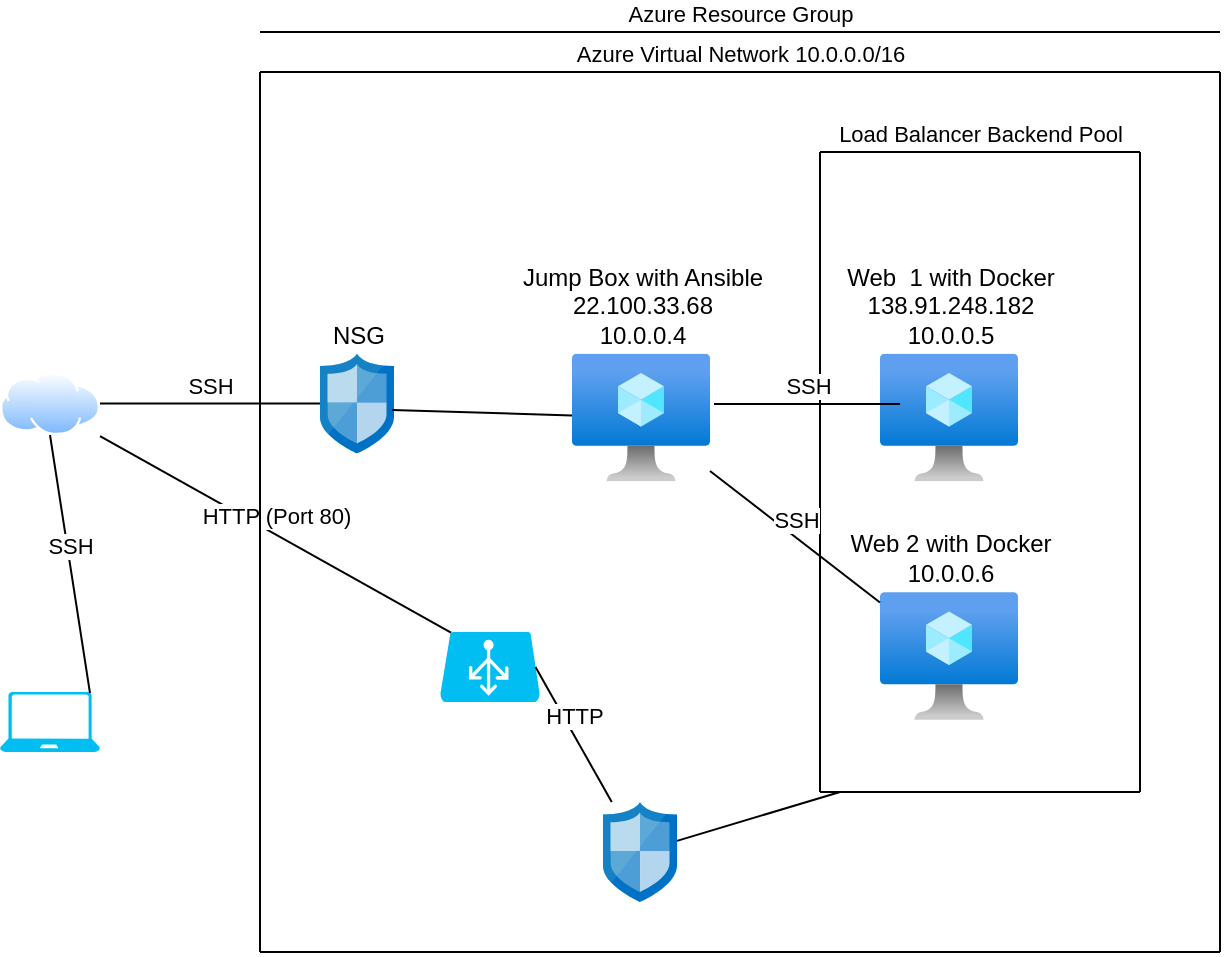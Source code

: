 <mxfile version="14.9.4" type="device"><diagram id="v67c2aIJpX3areX62sEH" name="Page-1"><mxGraphModel dx="1422" dy="737" grid="1" gridSize="10" guides="1" tooltips="1" connect="1" arrows="1" fold="1" page="1" pageScale="1" pageWidth="850" pageHeight="1100" math="0" shadow="0"><root><mxCell id="0"/><mxCell id="1" parent="0"/><mxCell id="EKjsdUcPPmTSiEaKdbTe-1" value="" style="verticalLabelPosition=bottom;html=1;verticalAlign=top;align=center;strokeColor=none;fillColor=#00BEF2;shape=mxgraph.azure.laptop;pointerEvents=1;" vertex="1" parent="1"><mxGeometry x="70" y="350" width="50" height="30" as="geometry"/></mxCell><mxCell id="EKjsdUcPPmTSiEaKdbTe-2" value="" style="aspect=fixed;perimeter=ellipsePerimeter;html=1;align=center;shadow=0;dashed=0;spacingTop=3;image;image=img/lib/active_directory/internet_cloud.svg;" vertex="1" parent="1"><mxGeometry x="70" y="190" width="50" height="31.5" as="geometry"/></mxCell><mxCell id="EKjsdUcPPmTSiEaKdbTe-3" value="NSG" style="aspect=fixed;html=1;points=[];align=center;image;fontSize=12;image=img/lib/mscae/Network_Security_Groups_Classic.svg;labelPosition=center;verticalLabelPosition=top;verticalAlign=bottom;" vertex="1" parent="1"><mxGeometry x="230" y="180.75" width="37" height="50" as="geometry"/></mxCell><mxCell id="EKjsdUcPPmTSiEaKdbTe-4" value="Jump Box with Ansible&lt;br&gt;22.100.33.68&lt;br&gt;10.0.0.4" style="aspect=fixed;html=1;points=[];align=center;image;fontSize=12;image=img/lib/azure2/compute/Virtual_Machine.svg;labelPosition=center;verticalLabelPosition=top;verticalAlign=bottom;" vertex="1" parent="1"><mxGeometry x="356" y="180.75" width="69" height="64" as="geometry"/></mxCell><mxCell id="EKjsdUcPPmTSiEaKdbTe-5" value="Web&amp;nbsp; 1 with Docker&lt;br&gt;138.91.248.182&lt;br&gt;10.0.0.5&lt;br&gt;" style="aspect=fixed;html=1;points=[];align=center;image;fontSize=12;image=img/lib/azure2/compute/Virtual_Machine.svg;labelPosition=center;verticalLabelPosition=top;verticalAlign=bottom;" vertex="1" parent="1"><mxGeometry x="510" y="180.75" width="69" height="64" as="geometry"/></mxCell><mxCell id="EKjsdUcPPmTSiEaKdbTe-6" value="Web 2 with Docker&lt;br&gt;10.0.0.6" style="aspect=fixed;html=1;points=[];align=center;image;fontSize=12;image=img/lib/azure2/compute/Virtual_Machine.svg;labelPosition=center;verticalLabelPosition=top;verticalAlign=bottom;" vertex="1" parent="1"><mxGeometry x="510" y="300" width="69" height="64" as="geometry"/></mxCell><mxCell id="EKjsdUcPPmTSiEaKdbTe-9" value="" style="endArrow=none;html=1;" edge="1" parent="1"><mxGeometry width="50" height="50" relative="1" as="geometry"><mxPoint x="480" y="400" as="sourcePoint"/><mxPoint x="480" y="80" as="targetPoint"/></mxGeometry></mxCell><mxCell id="EKjsdUcPPmTSiEaKdbTe-10" value="Load Balancer Backend Pool" style="endArrow=none;html=1;labelPosition=center;verticalLabelPosition=top;align=center;verticalAlign=bottom;" edge="1" parent="1"><mxGeometry width="50" height="50" relative="1" as="geometry"><mxPoint x="480" y="80" as="sourcePoint"/><mxPoint x="640" y="80" as="targetPoint"/></mxGeometry></mxCell><mxCell id="EKjsdUcPPmTSiEaKdbTe-11" value="" style="endArrow=none;html=1;" edge="1" parent="1"><mxGeometry width="50" height="50" relative="1" as="geometry"><mxPoint x="640" y="400" as="sourcePoint"/><mxPoint x="640" y="80" as="targetPoint"/></mxGeometry></mxCell><mxCell id="EKjsdUcPPmTSiEaKdbTe-12" value="" style="endArrow=none;html=1;" edge="1" parent="1"><mxGeometry width="50" height="50" relative="1" as="geometry"><mxPoint x="480" y="400" as="sourcePoint"/><mxPoint x="640" y="400" as="targetPoint"/></mxGeometry></mxCell><mxCell id="EKjsdUcPPmTSiEaKdbTe-13" value="SSH" style="endArrow=none;html=1;exitX=0.9;exitY=0.02;exitDx=0;exitDy=0;entryX=0.5;entryY=1;entryDx=0;entryDy=0;exitPerimeter=0;labelPosition=center;verticalLabelPosition=top;align=center;verticalAlign=bottom;" edge="1" parent="1" source="EKjsdUcPPmTSiEaKdbTe-1" target="EKjsdUcPPmTSiEaKdbTe-2"><mxGeometry width="50" height="50" relative="1" as="geometry"><mxPoint x="400" y="320" as="sourcePoint"/><mxPoint x="450" y="270" as="targetPoint"/></mxGeometry></mxCell><mxCell id="EKjsdUcPPmTSiEaKdbTe-15" value="SSH" style="endArrow=none;html=1;exitX=1.029;exitY=0.395;exitDx=0;exitDy=0;exitPerimeter=0;entryX=0.145;entryY=0.395;entryDx=0;entryDy=0;entryPerimeter=0;labelPosition=center;verticalLabelPosition=top;align=center;verticalAlign=bottom;" edge="1" parent="1" source="EKjsdUcPPmTSiEaKdbTe-4" target="EKjsdUcPPmTSiEaKdbTe-5"><mxGeometry width="50" height="50" relative="1" as="geometry"><mxPoint x="400" y="320" as="sourcePoint"/><mxPoint x="450" y="270" as="targetPoint"/></mxGeometry></mxCell><mxCell id="EKjsdUcPPmTSiEaKdbTe-16" value="SSH" style="endArrow=none;html=1;labelPosition=center;verticalLabelPosition=top;align=center;verticalAlign=bottom;" edge="1" parent="1" source="EKjsdUcPPmTSiEaKdbTe-4" target="EKjsdUcPPmTSiEaKdbTe-6"><mxGeometry width="50" height="50" relative="1" as="geometry"><mxPoint x="400" y="320" as="sourcePoint"/><mxPoint x="450" y="270" as="targetPoint"/></mxGeometry></mxCell><mxCell id="EKjsdUcPPmTSiEaKdbTe-17" value="SSH" style="endArrow=none;html=1;exitX=1;exitY=0.5;exitDx=0;exitDy=0;labelPosition=center;verticalLabelPosition=top;align=center;verticalAlign=bottom;" edge="1" parent="1" source="EKjsdUcPPmTSiEaKdbTe-2" target="EKjsdUcPPmTSiEaKdbTe-3"><mxGeometry width="50" height="50" relative="1" as="geometry"><mxPoint x="400" y="320" as="sourcePoint"/><mxPoint x="450" y="270" as="targetPoint"/></mxGeometry></mxCell><mxCell id="EKjsdUcPPmTSiEaKdbTe-18" value="" style="verticalLabelPosition=bottom;html=1;verticalAlign=top;align=center;strokeColor=none;fillColor=#00BEF2;shape=mxgraph.azure.azure_load_balancer;" vertex="1" parent="1"><mxGeometry x="290" y="320" width="50" height="35" as="geometry"/></mxCell><mxCell id="EKjsdUcPPmTSiEaKdbTe-19" value="HTTP (Port 80)" style="endArrow=none;html=1;exitX=1;exitY=1.016;exitDx=0;exitDy=0;exitPerimeter=0;entryX=0.11;entryY=0.01;entryDx=0;entryDy=0;entryPerimeter=0;labelPosition=center;verticalLabelPosition=top;align=center;verticalAlign=bottom;" edge="1" parent="1" source="EKjsdUcPPmTSiEaKdbTe-2" target="EKjsdUcPPmTSiEaKdbTe-18"><mxGeometry width="50" height="50" relative="1" as="geometry"><mxPoint x="400" y="320" as="sourcePoint"/><mxPoint x="450" y="270" as="targetPoint"/></mxGeometry></mxCell><mxCell id="EKjsdUcPPmTSiEaKdbTe-20" value="" style="endArrow=none;html=1;exitX=0.973;exitY=0.565;exitDx=0;exitDy=0;exitPerimeter=0;" edge="1" parent="1" source="EKjsdUcPPmTSiEaKdbTe-3" target="EKjsdUcPPmTSiEaKdbTe-4"><mxGeometry width="50" height="50" relative="1" as="geometry"><mxPoint x="400" y="320" as="sourcePoint"/><mxPoint x="450" y="270" as="targetPoint"/></mxGeometry></mxCell><mxCell id="EKjsdUcPPmTSiEaKdbTe-21" value="HTTP" style="endArrow=none;html=1;exitX=0.955;exitY=0.5;exitDx=0;exitDy=0;exitPerimeter=0;labelPosition=center;verticalLabelPosition=top;align=center;verticalAlign=bottom;" edge="1" parent="1" source="EKjsdUcPPmTSiEaKdbTe-18" target="EKjsdUcPPmTSiEaKdbTe-22"><mxGeometry width="50" height="50" relative="1" as="geometry"><mxPoint x="400" y="320" as="sourcePoint"/><mxPoint x="390" y="430" as="targetPoint"/></mxGeometry></mxCell><mxCell id="EKjsdUcPPmTSiEaKdbTe-22" value="" style="aspect=fixed;html=1;points=[];align=center;image;fontSize=12;image=img/lib/mscae/Network_Security_Groups_Classic.svg;" vertex="1" parent="1"><mxGeometry x="371.5" y="405" width="37" height="50" as="geometry"/></mxCell><mxCell id="EKjsdUcPPmTSiEaKdbTe-23" value="" style="endArrow=none;html=1;" edge="1" parent="1" source="EKjsdUcPPmTSiEaKdbTe-22"><mxGeometry width="50" height="50" relative="1" as="geometry"><mxPoint x="400" y="320" as="sourcePoint"/><mxPoint x="490" y="400" as="targetPoint"/></mxGeometry></mxCell><mxCell id="EKjsdUcPPmTSiEaKdbTe-24" value="" style="endArrow=none;html=1;" edge="1" parent="1"><mxGeometry width="50" height="50" relative="1" as="geometry"><mxPoint x="200" y="480" as="sourcePoint"/><mxPoint x="200" y="40" as="targetPoint"/></mxGeometry></mxCell><mxCell id="EKjsdUcPPmTSiEaKdbTe-25" value="" style="endArrow=none;html=1;" edge="1" parent="1"><mxGeometry width="50" height="50" relative="1" as="geometry"><mxPoint x="200" y="480" as="sourcePoint"/><mxPoint x="680" y="480" as="targetPoint"/></mxGeometry></mxCell><mxCell id="EKjsdUcPPmTSiEaKdbTe-26" value="" style="endArrow=none;html=1;" edge="1" parent="1"><mxGeometry width="50" height="50" relative="1" as="geometry"><mxPoint x="680" y="480" as="sourcePoint"/><mxPoint x="680" y="40" as="targetPoint"/></mxGeometry></mxCell><mxCell id="EKjsdUcPPmTSiEaKdbTe-27" value="Azure Virtual Network 10.0.0.0/16" style="endArrow=none;html=1;labelPosition=center;verticalLabelPosition=top;align=center;verticalAlign=bottom;" edge="1" parent="1"><mxGeometry width="50" height="50" relative="1" as="geometry"><mxPoint x="200" y="40" as="sourcePoint"/><mxPoint x="680" y="40" as="targetPoint"/></mxGeometry></mxCell><mxCell id="EKjsdUcPPmTSiEaKdbTe-28" value="Azure Resource Group" style="endArrow=none;html=1;labelPosition=center;verticalLabelPosition=top;align=center;verticalAlign=bottom;" edge="1" parent="1"><mxGeometry width="50" height="50" relative="1" as="geometry"><mxPoint x="200" y="20" as="sourcePoint"/><mxPoint x="680" y="20" as="targetPoint"/></mxGeometry></mxCell></root></mxGraphModel></diagram></mxfile>